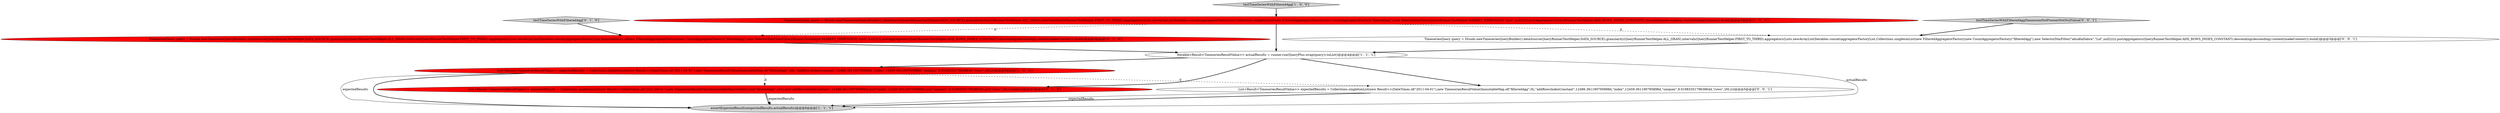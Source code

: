 digraph {
7 [style = filled, label = "TimeseriesQuery query = Druids.newTimeseriesQueryBuilder().dataSource(QueryRunnerTestHelper.DATA_SOURCE).granularity(QueryRunnerTestHelper.ALL_GRAN).intervals(QueryRunnerTestHelper.FIRST_TO_THIRD).aggregators(Lists.newArrayList(Iterables.concat(aggregatorFactoryList,ImmutableList.of(new FilteredAggregatorFactory(new CountAggregatorFactory(\"filteredAgg\"),new SelectorDimFilter(QueryRunnerTestHelper.MARKET_DIMENSION,\"spot\",null)))))).postAggregators(QueryRunnerTestHelper.ADD_ROWS_INDEX_CONSTANT).descending(descending).context(makeContext()).build()@@@3@@@['0', '1', '0']", fillcolor = red, shape = ellipse image = "AAA1AAABBB2BBB"];
2 [style = filled, label = "List<Result<TimeseriesResultValue>> expectedResults = Collections.singletonList(new Result<>(DateTimes.of(\"2011-04-01\"),new TimeseriesResultValue(ImmutableMap.of(\"filteredAgg\",18L,\"addRowsIndexConstant\",12486.361190795898d,\"index\",12459.361190795898d,\"uniques\",9.019833517963864d,\"rows\",26L))))@@@5@@@['1', '0', '0']", fillcolor = red, shape = ellipse image = "AAA1AAABBB1BBB"];
10 [style = filled, label = "TimeseriesQuery query = Druids.newTimeseriesQueryBuilder().dataSource(QueryRunnerTestHelper.DATA_SOURCE).granularity(QueryRunnerTestHelper.ALL_GRAN).intervals(QueryRunnerTestHelper.FIRST_TO_THIRD).aggregators(Lists.newArrayList(Iterables.concat(aggregatorFactoryList,Collections.singletonList(new FilteredAggregatorFactory(new CountAggregatorFactory(\"filteredAgg\"),new SelectorDimFilter(\"abraKaDabra\",\"Lol\",null)))))).postAggregators(QueryRunnerTestHelper.ADD_ROWS_INDEX_CONSTANT).descending(descending).context(makeContext()).build()@@@3@@@['0', '0', '1']", fillcolor = white, shape = ellipse image = "AAA0AAABBB3BBB"];
6 [style = filled, label = "testTimeSeriesWithFilteredAgg['0', '1', '0']", fillcolor = lightgray, shape = diamond image = "AAA0AAABBB2BBB"];
4 [style = filled, label = "Iterable<Result<TimeseriesResultValue>> actualResults = runner.run(QueryPlus.wrap(query)).toList()@@@4@@@['1', '1', '1']", fillcolor = white, shape = ellipse image = "AAA0AAABBB1BBB"];
9 [style = filled, label = "testTimeSeriesWithFilteredAggDimensionNotPresentNotNullValue['0', '0', '1']", fillcolor = lightgray, shape = diamond image = "AAA0AAABBB3BBB"];
1 [style = filled, label = "assertExpectedResults(expectedResults,actualResults)@@@6@@@['1', '1', '1']", fillcolor = lightgray, shape = ellipse image = "AAA0AAABBB1BBB"];
3 [style = filled, label = "TimeseriesQuery query = Druids.newTimeseriesQueryBuilder().dataSource(QueryRunnerTestHelper.DATA_SOURCE).granularity(QueryRunnerTestHelper.ALL_GRAN).intervals(QueryRunnerTestHelper.FIRST_TO_THIRD).aggregators(Lists.newArrayList(Iterables.concat(aggregatorFactoryList,Collections.singletonList(new FilteredAggregatorFactory(new CountAggregatorFactory(\"filteredAgg\"),new SelectorDimFilter(QueryRunnerTestHelper.MARKET_DIMENSION,\"spot\",null)))))).postAggregators(QueryRunnerTestHelper.ADD_ROWS_INDEX_CONSTANT).descending(descending).context(makeContext()).build()@@@3@@@['1', '0', '0']", fillcolor = red, shape = ellipse image = "AAA1AAABBB1BBB"];
5 [style = filled, label = "List<Result<TimeseriesResultValue>> expectedResults = Collections.singletonList(new Result<>(DateTimes.of(\"2011-04-01\"),new TimeseriesResultValue(ImmutableMap.builder().put(\"filteredAgg\",18L).put(\"addRowsIndexConstant\",12486.361190795898d).put(\"index\",12459.361190795898d).put(\"uniques\",9.019833517963864d).put(\"rows\",26L).build())))@@@5@@@['0', '1', '0']", fillcolor = red, shape = ellipse image = "AAA1AAABBB2BBB"];
0 [style = filled, label = "testTimeSeriesWithFilteredAgg['1', '0', '0']", fillcolor = lightgray, shape = diamond image = "AAA0AAABBB1BBB"];
8 [style = filled, label = "List<Result<TimeseriesResultValue>> expectedResults = Collections.singletonList(new Result<>(DateTimes.of(\"2011-04-01\"),new TimeseriesResultValue(ImmutableMap.of(\"filteredAgg\",0L,\"addRowsIndexConstant\",12486.361190795898d,\"index\",12459.361190795898d,\"uniques\",9.019833517963864d,\"rows\",26L))))@@@5@@@['0', '0', '1']", fillcolor = white, shape = ellipse image = "AAA0AAABBB3BBB"];
0->3 [style = bold, label=""];
8->1 [style = bold, label=""];
4->8 [style = bold, label=""];
5->1 [style = bold, label=""];
2->5 [style = dashed, label="0"];
5->1 [style = solid, label="expectedResults"];
8->1 [style = solid, label="expectedResults"];
3->10 [style = dashed, label="0"];
2->1 [style = solid, label="expectedResults"];
4->2 [style = bold, label=""];
7->4 [style = bold, label=""];
9->10 [style = bold, label=""];
6->7 [style = bold, label=""];
4->1 [style = solid, label="actualResults"];
3->7 [style = dashed, label="0"];
3->4 [style = bold, label=""];
4->5 [style = bold, label=""];
2->1 [style = bold, label=""];
2->8 [style = dashed, label="0"];
10->4 [style = bold, label=""];
}
